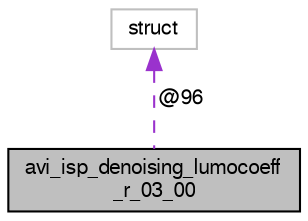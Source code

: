 digraph "avi_isp_denoising_lumocoeff_r_03_00"
{
  edge [fontname="FreeSans",fontsize="10",labelfontname="FreeSans",labelfontsize="10"];
  node [fontname="FreeSans",fontsize="10",shape=record];
  Node1 [label="avi_isp_denoising_lumocoeff\l_r_03_00",height=0.2,width=0.4,color="black", fillcolor="grey75", style="filled", fontcolor="black"];
  Node2 -> Node1 [dir="back",color="darkorchid3",fontsize="10",style="dashed",label=" @96" ,fontname="FreeSans"];
  Node2 [label="struct",height=0.2,width=0.4,color="grey75", fillcolor="white", style="filled"];
}

